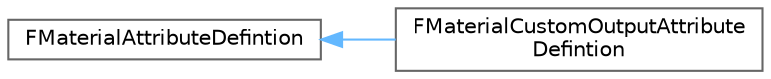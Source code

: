 digraph "Graphical Class Hierarchy"
{
 // INTERACTIVE_SVG=YES
 // LATEX_PDF_SIZE
  bgcolor="transparent";
  edge [fontname=Helvetica,fontsize=10,labelfontname=Helvetica,labelfontsize=10];
  node [fontname=Helvetica,fontsize=10,shape=box,height=0.2,width=0.4];
  rankdir="LR";
  Node0 [id="Node000000",label="FMaterialAttributeDefintion",height=0.2,width=0.4,color="grey40", fillcolor="white", style="filled",URL="$df/d58/classFMaterialAttributeDefintion.html",tooltip="Attribute data describing a material property."];
  Node0 -> Node1 [id="edge4350_Node000000_Node000001",dir="back",color="steelblue1",style="solid",tooltip=" "];
  Node1 [id="Node000001",label="FMaterialCustomOutputAttribute\lDefintion",height=0.2,width=0.4,color="grey40", fillcolor="white", style="filled",URL="$d4/d24/classFMaterialCustomOutputAttributeDefintion.html",tooltip="Attribute data describing a material property used for a custom output."];
}
